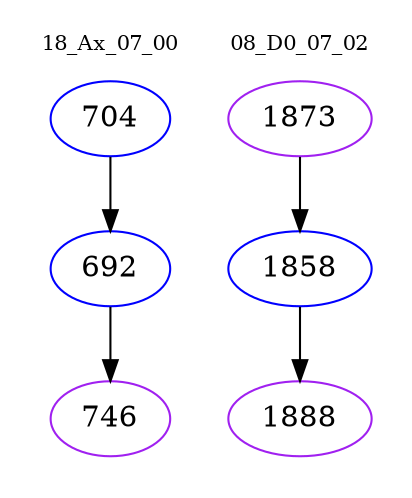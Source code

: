 digraph{
subgraph cluster_0 {
color = white
label = "18_Ax_07_00";
fontsize=10;
T0_704 [label="704", color="blue"]
T0_704 -> T0_692 [color="black"]
T0_692 [label="692", color="blue"]
T0_692 -> T0_746 [color="black"]
T0_746 [label="746", color="purple"]
}
subgraph cluster_1 {
color = white
label = "08_D0_07_02";
fontsize=10;
T1_1873 [label="1873", color="purple"]
T1_1873 -> T1_1858 [color="black"]
T1_1858 [label="1858", color="blue"]
T1_1858 -> T1_1888 [color="black"]
T1_1888 [label="1888", color="purple"]
}
}
